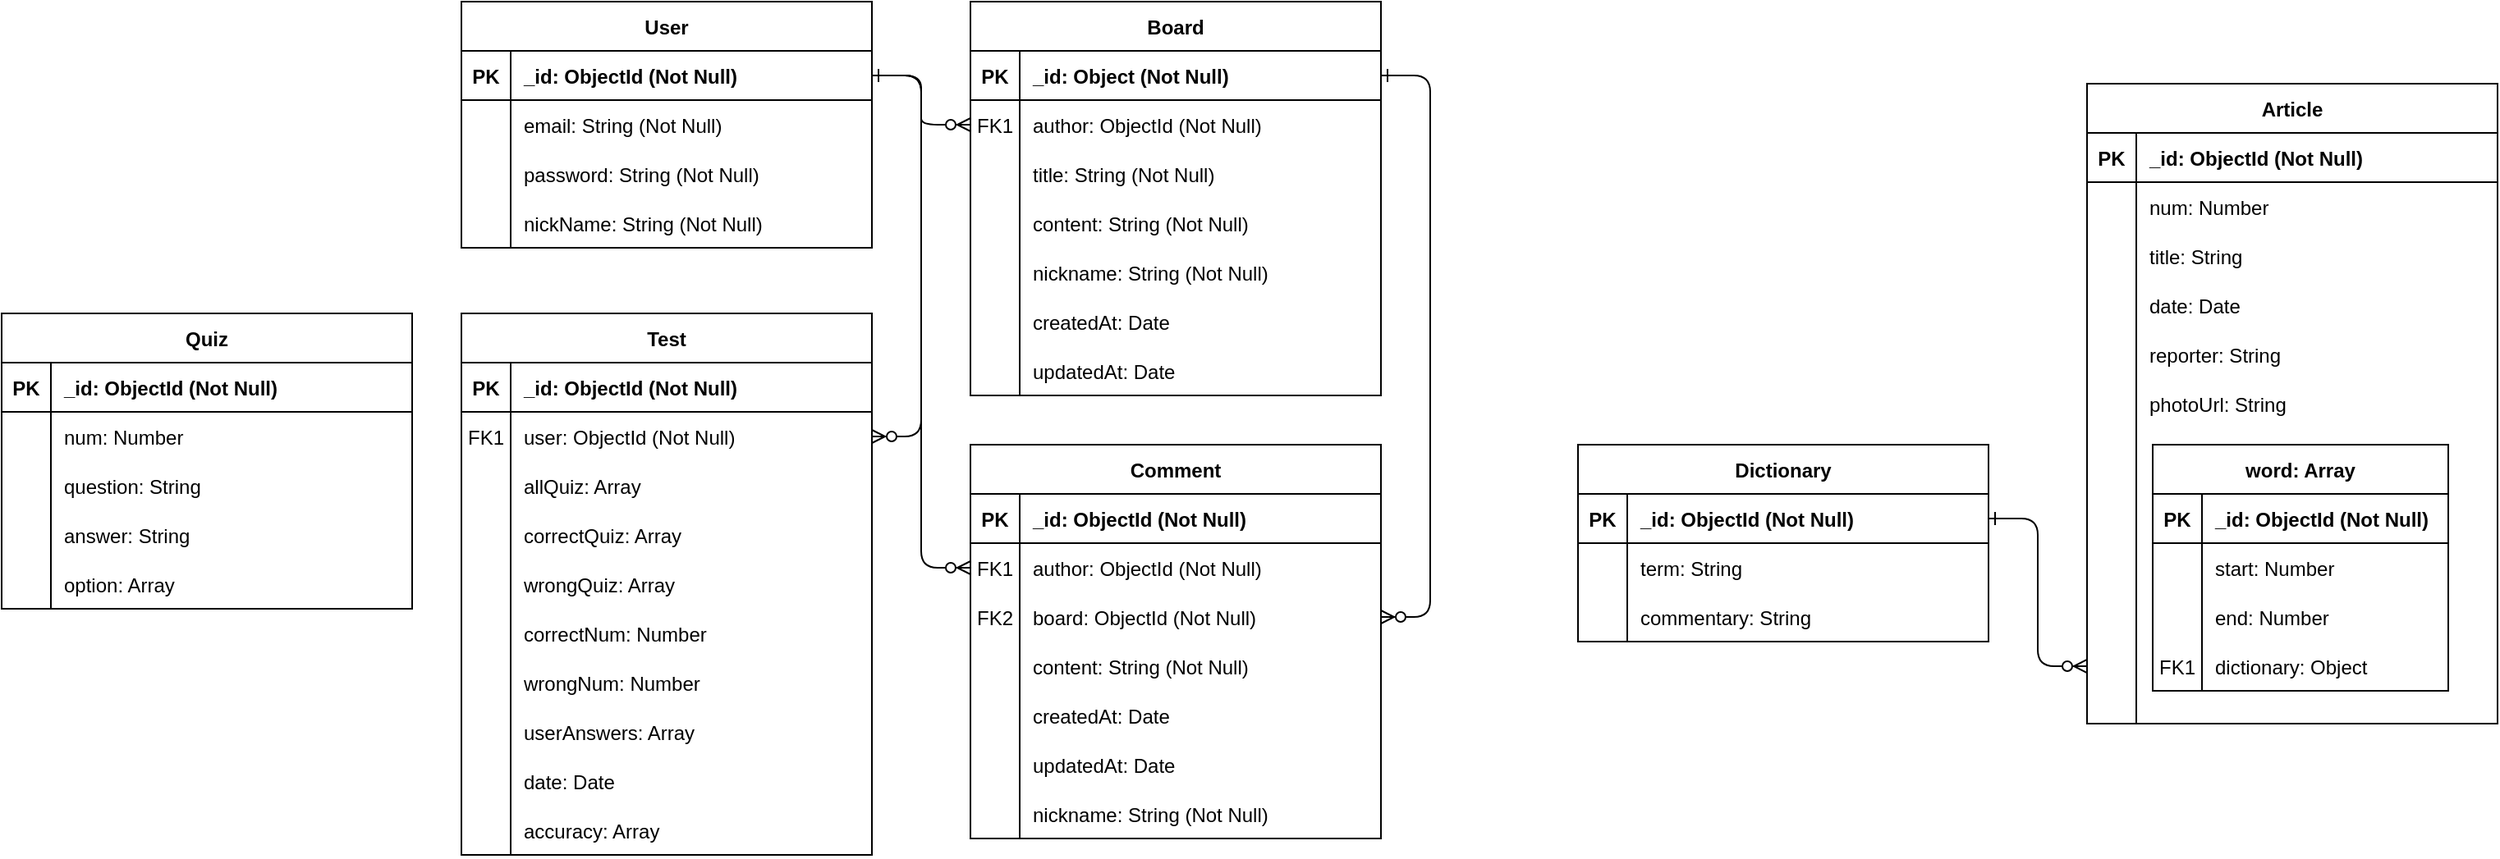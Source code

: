 <mxfile version="23.1.7" type="github">
  <diagram id="R2lEEEUBdFMjLlhIrx00" name="Page-1">
    <mxGraphModel dx="2792" dy="855" grid="1" gridSize="10" guides="1" tooltips="1" connect="1" arrows="1" fold="1" page="1" pageScale="1" pageWidth="850" pageHeight="1100" math="0" shadow="0" extFonts="Permanent Marker^https://fonts.googleapis.com/css?family=Permanent+Marker">
      <root>
        <mxCell id="0" />
        <mxCell id="1" parent="0" />
        <mxCell id="CbWc_qBx-3IMOm4y3C-h-99" value="" style="group" vertex="1" connectable="0" parent="1">
          <mxGeometry x="-470" y="370" width="250" height="150" as="geometry" />
        </mxCell>
        <mxCell id="CbWc_qBx-3IMOm4y3C-h-100" value="" style="shape=partialRectangle;collapsible=0;dropTarget=0;pointerEvents=0;fillColor=none;points=[[0,0.5],[1,0.5]];portConstraint=eastwest;top=0;left=0;right=0;bottom=0;" vertex="1" parent="CbWc_qBx-3IMOm4y3C-h-99">
          <mxGeometry y="90" width="250" height="30" as="geometry" />
        </mxCell>
        <mxCell id="CbWc_qBx-3IMOm4y3C-h-101" value="" style="shape=partialRectangle;overflow=hidden;connectable=0;fillColor=none;top=0;left=0;bottom=0;right=0;" vertex="1" parent="CbWc_qBx-3IMOm4y3C-h-100">
          <mxGeometry width="30" height="30" as="geometry">
            <mxRectangle width="30" height="30" as="alternateBounds" />
          </mxGeometry>
        </mxCell>
        <mxCell id="CbWc_qBx-3IMOm4y3C-h-102" value="password: String (Not Null)" style="shape=partialRectangle;overflow=hidden;connectable=0;fillColor=none;top=0;left=0;bottom=0;right=0;align=left;spacingLeft=6;verticalAlign=middle;" vertex="1" parent="CbWc_qBx-3IMOm4y3C-h-100">
          <mxGeometry x="30" width="220" height="30" as="geometry">
            <mxRectangle width="220" height="30" as="alternateBounds" />
          </mxGeometry>
        </mxCell>
        <mxCell id="CbWc_qBx-3IMOm4y3C-h-103" value="" style="group" vertex="1" connectable="0" parent="CbWc_qBx-3IMOm4y3C-h-99">
          <mxGeometry width="250" height="150" as="geometry" />
        </mxCell>
        <mxCell id="CbWc_qBx-3IMOm4y3C-h-104" value="User" style="shape=table;startSize=30;container=1;collapsible=1;childLayout=tableLayout;fixedRows=1;rowLines=0;fontStyle=1;align=center;resizeLast=1;" vertex="1" parent="CbWc_qBx-3IMOm4y3C-h-103">
          <mxGeometry width="250" height="150" as="geometry" />
        </mxCell>
        <mxCell id="CbWc_qBx-3IMOm4y3C-h-105" value="" style="shape=partialRectangle;collapsible=0;dropTarget=0;pointerEvents=0;fillColor=none;points=[[0,0.5],[1,0.5]];portConstraint=eastwest;top=0;left=0;right=0;bottom=1;" vertex="1" parent="CbWc_qBx-3IMOm4y3C-h-104">
          <mxGeometry y="30" width="250" height="30" as="geometry" />
        </mxCell>
        <mxCell id="CbWc_qBx-3IMOm4y3C-h-106" value="PK" style="shape=partialRectangle;overflow=hidden;connectable=0;fillColor=none;top=0;left=0;bottom=0;right=0;fontStyle=1;" vertex="1" parent="CbWc_qBx-3IMOm4y3C-h-105">
          <mxGeometry width="30" height="30" as="geometry">
            <mxRectangle width="30" height="30" as="alternateBounds" />
          </mxGeometry>
        </mxCell>
        <mxCell id="CbWc_qBx-3IMOm4y3C-h-107" value="_id: ObjectId (Not Null)" style="shape=partialRectangle;overflow=hidden;connectable=0;fillColor=none;top=0;left=0;bottom=0;right=0;align=left;spacingLeft=6;fontStyle=1;" vertex="1" parent="CbWc_qBx-3IMOm4y3C-h-105">
          <mxGeometry x="30" width="220" height="30" as="geometry">
            <mxRectangle width="220" height="30" as="alternateBounds" />
          </mxGeometry>
        </mxCell>
        <mxCell id="CbWc_qBx-3IMOm4y3C-h-108" value="" style="shape=partialRectangle;collapsible=0;dropTarget=0;pointerEvents=0;fillColor=none;points=[[0,0.5],[1,0.5]];portConstraint=eastwest;top=0;left=0;right=0;bottom=0;" vertex="1" parent="CbWc_qBx-3IMOm4y3C-h-104">
          <mxGeometry y="60" width="250" height="30" as="geometry" />
        </mxCell>
        <mxCell id="CbWc_qBx-3IMOm4y3C-h-109" value="" style="shape=partialRectangle;overflow=hidden;connectable=0;fillColor=none;top=0;left=0;bottom=0;right=0;" vertex="1" parent="CbWc_qBx-3IMOm4y3C-h-108">
          <mxGeometry width="30" height="30" as="geometry">
            <mxRectangle width="30" height="30" as="alternateBounds" />
          </mxGeometry>
        </mxCell>
        <mxCell id="CbWc_qBx-3IMOm4y3C-h-110" value="email: String (Not Null)" style="shape=partialRectangle;overflow=hidden;connectable=0;fillColor=none;top=0;left=0;bottom=0;right=0;align=left;spacingLeft=6;" vertex="1" parent="CbWc_qBx-3IMOm4y3C-h-108">
          <mxGeometry x="30" width="220" height="30" as="geometry">
            <mxRectangle width="220" height="30" as="alternateBounds" />
          </mxGeometry>
        </mxCell>
        <mxCell id="CbWc_qBx-3IMOm4y3C-h-111" value="" style="endArrow=none;html=1;rounded=0;" edge="1" parent="CbWc_qBx-3IMOm4y3C-h-103">
          <mxGeometry width="50" height="50" relative="1" as="geometry">
            <mxPoint x="30" y="150" as="sourcePoint" />
            <mxPoint x="30" y="37.5" as="targetPoint" />
          </mxGeometry>
        </mxCell>
        <mxCell id="CbWc_qBx-3IMOm4y3C-h-151" value="" style="shape=partialRectangle;collapsible=0;dropTarget=0;pointerEvents=0;fillColor=none;points=[[0,0.5],[1,0.5]];portConstraint=eastwest;top=0;left=0;right=0;bottom=0;" vertex="1" parent="CbWc_qBx-3IMOm4y3C-h-103">
          <mxGeometry y="120" width="250" height="30" as="geometry" />
        </mxCell>
        <mxCell id="CbWc_qBx-3IMOm4y3C-h-152" value="" style="shape=partialRectangle;overflow=hidden;connectable=0;fillColor=none;top=0;left=0;bottom=0;right=0;" vertex="1" parent="CbWc_qBx-3IMOm4y3C-h-151">
          <mxGeometry width="30" height="30" as="geometry">
            <mxRectangle width="30" height="30" as="alternateBounds" />
          </mxGeometry>
        </mxCell>
        <mxCell id="CbWc_qBx-3IMOm4y3C-h-153" value="nickName: String (Not Null)" style="shape=partialRectangle;overflow=hidden;connectable=0;fillColor=none;top=0;left=0;bottom=0;right=0;align=left;spacingLeft=6;verticalAlign=middle;" vertex="1" parent="CbWc_qBx-3IMOm4y3C-h-151">
          <mxGeometry x="30" width="220" height="30" as="geometry">
            <mxRectangle width="220" height="30" as="alternateBounds" />
          </mxGeometry>
        </mxCell>
        <mxCell id="CbWc_qBx-3IMOm4y3C-h-112" value="" style="group" vertex="1" connectable="0" parent="1">
          <mxGeometry x="-160" y="370" width="250" height="240" as="geometry" />
        </mxCell>
        <mxCell id="CbWc_qBx-3IMOm4y3C-h-116" value="" style="group" vertex="1" connectable="0" parent="CbWc_qBx-3IMOm4y3C-h-112">
          <mxGeometry width="250" height="240" as="geometry" />
        </mxCell>
        <mxCell id="CbWc_qBx-3IMOm4y3C-h-117" value="Board" style="shape=table;startSize=30;container=1;collapsible=1;childLayout=tableLayout;fixedRows=1;rowLines=0;fontStyle=1;align=center;resizeLast=1;" vertex="1" parent="CbWc_qBx-3IMOm4y3C-h-116">
          <mxGeometry width="250" height="240" as="geometry" />
        </mxCell>
        <mxCell id="CbWc_qBx-3IMOm4y3C-h-118" value="" style="shape=partialRectangle;collapsible=0;dropTarget=0;pointerEvents=0;fillColor=none;points=[[0,0.5],[1,0.5]];portConstraint=eastwest;top=0;left=0;right=0;bottom=1;" vertex="1" parent="CbWc_qBx-3IMOm4y3C-h-117">
          <mxGeometry y="30" width="250" height="30" as="geometry" />
        </mxCell>
        <mxCell id="CbWc_qBx-3IMOm4y3C-h-119" value="PK" style="shape=partialRectangle;overflow=hidden;connectable=0;fillColor=none;top=0;left=0;bottom=0;right=0;fontStyle=1;" vertex="1" parent="CbWc_qBx-3IMOm4y3C-h-118">
          <mxGeometry width="30" height="30" as="geometry">
            <mxRectangle width="30" height="30" as="alternateBounds" />
          </mxGeometry>
        </mxCell>
        <mxCell id="CbWc_qBx-3IMOm4y3C-h-120" value="_id: Object (Not Null)" style="shape=partialRectangle;overflow=hidden;connectable=0;fillColor=none;top=0;left=0;bottom=0;right=0;align=left;spacingLeft=6;fontStyle=1;" vertex="1" parent="CbWc_qBx-3IMOm4y3C-h-118">
          <mxGeometry x="30" width="220" height="30" as="geometry">
            <mxRectangle width="220" height="30" as="alternateBounds" />
          </mxGeometry>
        </mxCell>
        <mxCell id="CbWc_qBx-3IMOm4y3C-h-124" value="" style="endArrow=none;html=1;rounded=0;" edge="1" parent="CbWc_qBx-3IMOm4y3C-h-116">
          <mxGeometry width="50" height="50" relative="1" as="geometry">
            <mxPoint x="30" y="240" as="sourcePoint" />
            <mxPoint x="30" y="30" as="targetPoint" />
          </mxGeometry>
        </mxCell>
        <mxCell id="CbWc_qBx-3IMOm4y3C-h-113" value="" style="shape=partialRectangle;collapsible=0;dropTarget=0;pointerEvents=0;fillColor=none;points=[[0,0.5],[1,0.5]];portConstraint=eastwest;top=0;left=0;right=0;bottom=0;" vertex="1" parent="CbWc_qBx-3IMOm4y3C-h-116">
          <mxGeometry y="60" width="250" height="30" as="geometry" />
        </mxCell>
        <mxCell id="CbWc_qBx-3IMOm4y3C-h-114" value="FK1" style="shape=partialRectangle;overflow=hidden;connectable=0;fillColor=none;top=0;left=0;bottom=0;right=0;" vertex="1" parent="CbWc_qBx-3IMOm4y3C-h-113">
          <mxGeometry width="30" height="30" as="geometry">
            <mxRectangle width="30" height="30" as="alternateBounds" />
          </mxGeometry>
        </mxCell>
        <mxCell id="CbWc_qBx-3IMOm4y3C-h-115" value="author: ObjectId (Not Null)" style="shape=partialRectangle;overflow=hidden;connectable=0;fillColor=none;top=0;left=0;bottom=0;right=0;align=left;spacingLeft=6;verticalAlign=middle;" vertex="1" parent="CbWc_qBx-3IMOm4y3C-h-113">
          <mxGeometry x="30" width="220" height="30" as="geometry">
            <mxRectangle width="220" height="30" as="alternateBounds" />
          </mxGeometry>
        </mxCell>
        <mxCell id="CbWc_qBx-3IMOm4y3C-h-154" value="" style="shape=partialRectangle;collapsible=0;dropTarget=0;pointerEvents=0;fillColor=none;points=[[0,0.5],[1,0.5]];portConstraint=eastwest;top=0;left=0;right=0;bottom=0;" vertex="1" parent="CbWc_qBx-3IMOm4y3C-h-116">
          <mxGeometry y="120" width="250" height="30" as="geometry" />
        </mxCell>
        <mxCell id="CbWc_qBx-3IMOm4y3C-h-155" value="" style="shape=partialRectangle;overflow=hidden;connectable=0;fillColor=none;top=0;left=0;bottom=0;right=0;" vertex="1" parent="CbWc_qBx-3IMOm4y3C-h-154">
          <mxGeometry width="30" height="30" as="geometry">
            <mxRectangle width="30" height="30" as="alternateBounds" />
          </mxGeometry>
        </mxCell>
        <mxCell id="CbWc_qBx-3IMOm4y3C-h-156" value="content: String (Not Null)" style="shape=partialRectangle;overflow=hidden;connectable=0;fillColor=none;top=0;left=0;bottom=0;right=0;align=left;spacingLeft=6;" vertex="1" parent="CbWc_qBx-3IMOm4y3C-h-154">
          <mxGeometry x="30" width="220" height="30" as="geometry">
            <mxRectangle width="220" height="30" as="alternateBounds" />
          </mxGeometry>
        </mxCell>
        <mxCell id="CbWc_qBx-3IMOm4y3C-h-157" value="" style="shape=partialRectangle;collapsible=0;dropTarget=0;pointerEvents=0;fillColor=none;points=[[0,0.5],[1,0.5]];portConstraint=eastwest;top=0;left=0;right=0;bottom=0;" vertex="1" parent="CbWc_qBx-3IMOm4y3C-h-116">
          <mxGeometry y="180" width="250" height="30" as="geometry" />
        </mxCell>
        <mxCell id="CbWc_qBx-3IMOm4y3C-h-158" value="" style="shape=partialRectangle;overflow=hidden;connectable=0;fillColor=none;top=0;left=0;bottom=0;right=0;" vertex="1" parent="CbWc_qBx-3IMOm4y3C-h-157">
          <mxGeometry width="30" height="30" as="geometry">
            <mxRectangle width="30" height="30" as="alternateBounds" />
          </mxGeometry>
        </mxCell>
        <mxCell id="CbWc_qBx-3IMOm4y3C-h-159" value="createdAt: Date" style="shape=partialRectangle;overflow=hidden;connectable=0;fillColor=none;top=0;left=0;bottom=0;right=0;align=left;spacingLeft=6;" vertex="1" parent="CbWc_qBx-3IMOm4y3C-h-157">
          <mxGeometry x="30" width="220" height="30" as="geometry">
            <mxRectangle width="220" height="30" as="alternateBounds" />
          </mxGeometry>
        </mxCell>
        <mxCell id="CbWc_qBx-3IMOm4y3C-h-160" value="" style="shape=partialRectangle;collapsible=0;dropTarget=0;pointerEvents=0;fillColor=none;points=[[0,0.5],[1,0.5]];portConstraint=eastwest;top=0;left=0;right=0;bottom=0;" vertex="1" parent="CbWc_qBx-3IMOm4y3C-h-116">
          <mxGeometry y="210" width="250" height="30" as="geometry" />
        </mxCell>
        <mxCell id="CbWc_qBx-3IMOm4y3C-h-161" value="" style="shape=partialRectangle;overflow=hidden;connectable=0;fillColor=none;top=0;left=0;bottom=0;right=0;" vertex="1" parent="CbWc_qBx-3IMOm4y3C-h-160">
          <mxGeometry width="30" height="30" as="geometry">
            <mxRectangle width="30" height="30" as="alternateBounds" />
          </mxGeometry>
        </mxCell>
        <mxCell id="CbWc_qBx-3IMOm4y3C-h-162" value="updatedAt: Date" style="shape=partialRectangle;overflow=hidden;connectable=0;fillColor=none;top=0;left=0;bottom=0;right=0;align=left;spacingLeft=6;" vertex="1" parent="CbWc_qBx-3IMOm4y3C-h-160">
          <mxGeometry x="30" width="220" height="30" as="geometry">
            <mxRectangle width="220" height="30" as="alternateBounds" />
          </mxGeometry>
        </mxCell>
        <mxCell id="CbWc_qBx-3IMOm4y3C-h-163" value="" style="shape=partialRectangle;collapsible=0;dropTarget=0;pointerEvents=0;fillColor=none;points=[[0,0.5],[1,0.5]];portConstraint=eastwest;top=0;left=0;right=0;bottom=0;" vertex="1" parent="CbWc_qBx-3IMOm4y3C-h-116">
          <mxGeometry y="150" width="250" height="30" as="geometry" />
        </mxCell>
        <mxCell id="CbWc_qBx-3IMOm4y3C-h-164" value="" style="shape=partialRectangle;overflow=hidden;connectable=0;fillColor=none;top=0;left=0;bottom=0;right=0;" vertex="1" parent="CbWc_qBx-3IMOm4y3C-h-163">
          <mxGeometry width="30" height="30" as="geometry">
            <mxRectangle width="30" height="30" as="alternateBounds" />
          </mxGeometry>
        </mxCell>
        <mxCell id="CbWc_qBx-3IMOm4y3C-h-165" value="nickname: String (Not Null)" style="shape=partialRectangle;overflow=hidden;connectable=0;fillColor=none;top=0;left=0;bottom=0;right=0;align=left;spacingLeft=6;" vertex="1" parent="CbWc_qBx-3IMOm4y3C-h-163">
          <mxGeometry x="30" width="220" height="30" as="geometry">
            <mxRectangle width="220" height="30" as="alternateBounds" />
          </mxGeometry>
        </mxCell>
        <mxCell id="CbWc_qBx-3IMOm4y3C-h-193" value="" style="shape=partialRectangle;collapsible=0;dropTarget=0;pointerEvents=0;fillColor=none;points=[[0,0.5],[1,0.5]];portConstraint=eastwest;top=0;left=0;right=0;bottom=0;" vertex="1" parent="CbWc_qBx-3IMOm4y3C-h-116">
          <mxGeometry y="90" width="250" height="30" as="geometry" />
        </mxCell>
        <mxCell id="CbWc_qBx-3IMOm4y3C-h-194" value="" style="shape=partialRectangle;overflow=hidden;connectable=0;fillColor=none;top=0;left=0;bottom=0;right=0;" vertex="1" parent="CbWc_qBx-3IMOm4y3C-h-193">
          <mxGeometry width="30" height="30" as="geometry">
            <mxRectangle width="30" height="30" as="alternateBounds" />
          </mxGeometry>
        </mxCell>
        <mxCell id="CbWc_qBx-3IMOm4y3C-h-195" value="title: String (Not Null)" style="shape=partialRectangle;overflow=hidden;connectable=0;fillColor=none;top=0;left=0;bottom=0;right=0;align=left;spacingLeft=6;" vertex="1" parent="CbWc_qBx-3IMOm4y3C-h-193">
          <mxGeometry x="30" width="220" height="30" as="geometry">
            <mxRectangle width="220" height="30" as="alternateBounds" />
          </mxGeometry>
        </mxCell>
        <mxCell id="CbWc_qBx-3IMOm4y3C-h-166" value="" style="edgeStyle=entityRelationEdgeStyle;endArrow=ERzeroToMany;startArrow=ERone;endFill=1;startFill=0;exitX=1;exitY=0.5;exitDx=0;exitDy=0;" edge="1" parent="1" source="CbWc_qBx-3IMOm4y3C-h-105" target="CbWc_qBx-3IMOm4y3C-h-113">
          <mxGeometry width="100" height="100" relative="1" as="geometry">
            <mxPoint x="-210" y="195" as="sourcePoint" />
            <mxPoint x="-150" y="285" as="targetPoint" />
          </mxGeometry>
        </mxCell>
        <mxCell id="CbWc_qBx-3IMOm4y3C-h-212" value="" style="group" vertex="1" connectable="0" parent="1">
          <mxGeometry x="-160" y="640" width="250" height="240" as="geometry" />
        </mxCell>
        <mxCell id="CbWc_qBx-3IMOm4y3C-h-172" value="Comment" style="shape=table;startSize=30;container=1;collapsible=1;childLayout=tableLayout;fixedRows=1;rowLines=0;fontStyle=1;align=center;resizeLast=1;" vertex="1" parent="CbWc_qBx-3IMOm4y3C-h-212">
          <mxGeometry width="250" height="240" as="geometry" />
        </mxCell>
        <mxCell id="CbWc_qBx-3IMOm4y3C-h-173" value="" style="shape=partialRectangle;collapsible=0;dropTarget=0;pointerEvents=0;fillColor=none;points=[[0,0.5],[1,0.5]];portConstraint=eastwest;top=0;left=0;right=0;bottom=1;" vertex="1" parent="CbWc_qBx-3IMOm4y3C-h-172">
          <mxGeometry y="30" width="250" height="30" as="geometry" />
        </mxCell>
        <mxCell id="CbWc_qBx-3IMOm4y3C-h-174" value="PK" style="shape=partialRectangle;overflow=hidden;connectable=0;fillColor=none;top=0;left=0;bottom=0;right=0;fontStyle=1;" vertex="1" parent="CbWc_qBx-3IMOm4y3C-h-173">
          <mxGeometry width="30" height="30" as="geometry">
            <mxRectangle width="30" height="30" as="alternateBounds" />
          </mxGeometry>
        </mxCell>
        <mxCell id="CbWc_qBx-3IMOm4y3C-h-175" value="_id: ObjectId (Not Null)" style="shape=partialRectangle;overflow=hidden;connectable=0;fillColor=none;top=0;left=0;bottom=0;right=0;align=left;spacingLeft=6;fontStyle=1;" vertex="1" parent="CbWc_qBx-3IMOm4y3C-h-173">
          <mxGeometry x="30" width="220" height="30" as="geometry">
            <mxRectangle width="220" height="30" as="alternateBounds" />
          </mxGeometry>
        </mxCell>
        <mxCell id="CbWc_qBx-3IMOm4y3C-h-179" value="" style="endArrow=none;html=1;rounded=0;" edge="1" parent="CbWc_qBx-3IMOm4y3C-h-212">
          <mxGeometry width="50" height="50" relative="1" as="geometry">
            <mxPoint x="30" y="240" as="sourcePoint" />
            <mxPoint x="30" y="30" as="targetPoint" />
          </mxGeometry>
        </mxCell>
        <mxCell id="CbWc_qBx-3IMOm4y3C-h-168" value="" style="shape=partialRectangle;collapsible=0;dropTarget=0;pointerEvents=0;fillColor=none;points=[[0,0.5],[1,0.5]];portConstraint=eastwest;top=0;left=0;right=0;bottom=0;" vertex="1" parent="CbWc_qBx-3IMOm4y3C-h-212">
          <mxGeometry y="60" width="250" height="30" as="geometry" />
        </mxCell>
        <mxCell id="CbWc_qBx-3IMOm4y3C-h-169" value="FK1" style="shape=partialRectangle;overflow=hidden;connectable=0;fillColor=none;top=0;left=0;bottom=0;right=0;" vertex="1" parent="CbWc_qBx-3IMOm4y3C-h-168">
          <mxGeometry width="30" height="30" as="geometry">
            <mxRectangle width="30" height="30" as="alternateBounds" />
          </mxGeometry>
        </mxCell>
        <mxCell id="CbWc_qBx-3IMOm4y3C-h-170" value="author: ObjectId (Not Null)" style="shape=partialRectangle;overflow=hidden;connectable=0;fillColor=none;top=0;left=0;bottom=0;right=0;align=left;spacingLeft=6;verticalAlign=middle;" vertex="1" parent="CbWc_qBx-3IMOm4y3C-h-168">
          <mxGeometry x="30" width="220" height="30" as="geometry">
            <mxRectangle width="220" height="30" as="alternateBounds" />
          </mxGeometry>
        </mxCell>
        <mxCell id="CbWc_qBx-3IMOm4y3C-h-180" value="" style="shape=partialRectangle;collapsible=0;dropTarget=0;pointerEvents=0;fillColor=none;points=[[0,0.5],[1,0.5]];portConstraint=eastwest;top=0;left=0;right=0;bottom=0;" vertex="1" parent="CbWc_qBx-3IMOm4y3C-h-212">
          <mxGeometry y="120" width="250" height="30" as="geometry" />
        </mxCell>
        <mxCell id="CbWc_qBx-3IMOm4y3C-h-181" value="" style="shape=partialRectangle;overflow=hidden;connectable=0;fillColor=none;top=0;left=0;bottom=0;right=0;" vertex="1" parent="CbWc_qBx-3IMOm4y3C-h-180">
          <mxGeometry width="30" height="30" as="geometry">
            <mxRectangle width="30" height="30" as="alternateBounds" />
          </mxGeometry>
        </mxCell>
        <mxCell id="CbWc_qBx-3IMOm4y3C-h-182" value="content: String (Not Null)" style="shape=partialRectangle;overflow=hidden;connectable=0;fillColor=none;top=0;left=0;bottom=0;right=0;align=left;spacingLeft=6;" vertex="1" parent="CbWc_qBx-3IMOm4y3C-h-180">
          <mxGeometry x="30" width="220" height="30" as="geometry">
            <mxRectangle width="220" height="30" as="alternateBounds" />
          </mxGeometry>
        </mxCell>
        <mxCell id="CbWc_qBx-3IMOm4y3C-h-183" value="" style="shape=partialRectangle;collapsible=0;dropTarget=0;pointerEvents=0;fillColor=none;points=[[0,0.5],[1,0.5]];portConstraint=eastwest;top=0;left=0;right=0;bottom=0;" vertex="1" parent="CbWc_qBx-3IMOm4y3C-h-212">
          <mxGeometry y="150" width="250" height="30" as="geometry" />
        </mxCell>
        <mxCell id="CbWc_qBx-3IMOm4y3C-h-184" value="" style="shape=partialRectangle;overflow=hidden;connectable=0;fillColor=none;top=0;left=0;bottom=0;right=0;" vertex="1" parent="CbWc_qBx-3IMOm4y3C-h-183">
          <mxGeometry width="30" height="30" as="geometry">
            <mxRectangle width="30" height="30" as="alternateBounds" />
          </mxGeometry>
        </mxCell>
        <mxCell id="CbWc_qBx-3IMOm4y3C-h-185" value="createdAt: Date" style="shape=partialRectangle;overflow=hidden;connectable=0;fillColor=none;top=0;left=0;bottom=0;right=0;align=left;spacingLeft=6;" vertex="1" parent="CbWc_qBx-3IMOm4y3C-h-183">
          <mxGeometry x="30" width="220" height="30" as="geometry">
            <mxRectangle width="220" height="30" as="alternateBounds" />
          </mxGeometry>
        </mxCell>
        <mxCell id="CbWc_qBx-3IMOm4y3C-h-186" value="" style="shape=partialRectangle;collapsible=0;dropTarget=0;pointerEvents=0;fillColor=none;points=[[0,0.5],[1,0.5]];portConstraint=eastwest;top=0;left=0;right=0;bottom=0;" vertex="1" parent="CbWc_qBx-3IMOm4y3C-h-212">
          <mxGeometry y="180" width="250" height="30" as="geometry" />
        </mxCell>
        <mxCell id="CbWc_qBx-3IMOm4y3C-h-187" value="" style="shape=partialRectangle;overflow=hidden;connectable=0;fillColor=none;top=0;left=0;bottom=0;right=0;" vertex="1" parent="CbWc_qBx-3IMOm4y3C-h-186">
          <mxGeometry width="30" height="30" as="geometry">
            <mxRectangle width="30" height="30" as="alternateBounds" />
          </mxGeometry>
        </mxCell>
        <mxCell id="CbWc_qBx-3IMOm4y3C-h-188" value="updatedAt: Date" style="shape=partialRectangle;overflow=hidden;connectable=0;fillColor=none;top=0;left=0;bottom=0;right=0;align=left;spacingLeft=6;" vertex="1" parent="CbWc_qBx-3IMOm4y3C-h-186">
          <mxGeometry x="30" width="220" height="30" as="geometry">
            <mxRectangle width="220" height="30" as="alternateBounds" />
          </mxGeometry>
        </mxCell>
        <mxCell id="CbWc_qBx-3IMOm4y3C-h-189" value="" style="shape=partialRectangle;collapsible=0;dropTarget=0;pointerEvents=0;fillColor=none;points=[[0,0.5],[1,0.5]];portConstraint=eastwest;top=0;left=0;right=0;bottom=0;" vertex="1" parent="CbWc_qBx-3IMOm4y3C-h-212">
          <mxGeometry y="210" width="250" height="30" as="geometry" />
        </mxCell>
        <mxCell id="CbWc_qBx-3IMOm4y3C-h-190" value="" style="shape=partialRectangle;overflow=hidden;connectable=0;fillColor=none;top=0;left=0;bottom=0;right=0;" vertex="1" parent="CbWc_qBx-3IMOm4y3C-h-189">
          <mxGeometry width="30" height="30" as="geometry">
            <mxRectangle width="30" height="30" as="alternateBounds" />
          </mxGeometry>
        </mxCell>
        <mxCell id="CbWc_qBx-3IMOm4y3C-h-191" value="nickname: String (Not Null)" style="shape=partialRectangle;overflow=hidden;connectable=0;fillColor=none;top=0;left=0;bottom=0;right=0;align=left;spacingLeft=6;" vertex="1" parent="CbWc_qBx-3IMOm4y3C-h-189">
          <mxGeometry x="30" width="220" height="30" as="geometry">
            <mxRectangle width="220" height="30" as="alternateBounds" />
          </mxGeometry>
        </mxCell>
        <mxCell id="CbWc_qBx-3IMOm4y3C-h-209" value="" style="shape=partialRectangle;collapsible=0;dropTarget=0;pointerEvents=0;fillColor=none;points=[[0,0.5],[1,0.5]];portConstraint=eastwest;top=0;left=0;right=0;bottom=0;" vertex="1" parent="CbWc_qBx-3IMOm4y3C-h-212">
          <mxGeometry y="90" width="250" height="30" as="geometry" />
        </mxCell>
        <mxCell id="CbWc_qBx-3IMOm4y3C-h-210" value="FK2" style="shape=partialRectangle;overflow=hidden;connectable=0;fillColor=none;top=0;left=0;bottom=0;right=0;" vertex="1" parent="CbWc_qBx-3IMOm4y3C-h-209">
          <mxGeometry width="30" height="30" as="geometry">
            <mxRectangle width="30" height="30" as="alternateBounds" />
          </mxGeometry>
        </mxCell>
        <mxCell id="CbWc_qBx-3IMOm4y3C-h-211" value="board: ObjectId (Not Null)" style="shape=partialRectangle;overflow=hidden;connectable=0;fillColor=none;top=0;left=0;bottom=0;right=0;align=left;spacingLeft=6;verticalAlign=middle;" vertex="1" parent="CbWc_qBx-3IMOm4y3C-h-209">
          <mxGeometry x="30" width="220" height="30" as="geometry">
            <mxRectangle width="220" height="30" as="alternateBounds" />
          </mxGeometry>
        </mxCell>
        <mxCell id="CbWc_qBx-3IMOm4y3C-h-230" value="" style="group" vertex="1" connectable="0" parent="1">
          <mxGeometry x="-750" y="560" width="250" height="180" as="geometry" />
        </mxCell>
        <mxCell id="CbWc_qBx-3IMOm4y3C-h-130" value="Quiz" style="shape=table;startSize=30;container=1;collapsible=1;childLayout=tableLayout;fixedRows=1;rowLines=0;fontStyle=1;align=center;resizeLast=1;" vertex="1" parent="CbWc_qBx-3IMOm4y3C-h-230">
          <mxGeometry width="250" height="180" as="geometry" />
        </mxCell>
        <mxCell id="CbWc_qBx-3IMOm4y3C-h-131" value="" style="shape=partialRectangle;collapsible=0;dropTarget=0;pointerEvents=0;fillColor=none;points=[[0,0.5],[1,0.5]];portConstraint=eastwest;top=0;left=0;right=0;bottom=1;" vertex="1" parent="CbWc_qBx-3IMOm4y3C-h-130">
          <mxGeometry y="30" width="250" height="30" as="geometry" />
        </mxCell>
        <mxCell id="CbWc_qBx-3IMOm4y3C-h-132" value="PK" style="shape=partialRectangle;overflow=hidden;connectable=0;fillColor=none;top=0;left=0;bottom=0;right=0;fontStyle=1;" vertex="1" parent="CbWc_qBx-3IMOm4y3C-h-131">
          <mxGeometry width="30" height="30" as="geometry">
            <mxRectangle width="30" height="30" as="alternateBounds" />
          </mxGeometry>
        </mxCell>
        <mxCell id="CbWc_qBx-3IMOm4y3C-h-133" value="_id: ObjectId (Not Null)" style="shape=partialRectangle;overflow=hidden;connectable=0;fillColor=none;top=0;left=0;bottom=0;right=0;align=left;spacingLeft=6;fontStyle=1;" vertex="1" parent="CbWc_qBx-3IMOm4y3C-h-131">
          <mxGeometry x="30" width="220" height="30" as="geometry">
            <mxRectangle width="220" height="30" as="alternateBounds" />
          </mxGeometry>
        </mxCell>
        <mxCell id="CbWc_qBx-3IMOm4y3C-h-137" value="" style="endArrow=none;html=1;rounded=0;" edge="1" parent="CbWc_qBx-3IMOm4y3C-h-230">
          <mxGeometry width="50" height="50" relative="1" as="geometry">
            <mxPoint x="30" y="180" as="sourcePoint" />
            <mxPoint x="30" y="30" as="targetPoint" />
          </mxGeometry>
        </mxCell>
        <mxCell id="CbWc_qBx-3IMOm4y3C-h-213" value="" style="shape=partialRectangle;collapsible=0;dropTarget=0;pointerEvents=0;fillColor=none;points=[[0,0.5],[1,0.5]];portConstraint=eastwest;top=0;left=0;right=0;bottom=0;container=0;" vertex="1" parent="CbWc_qBx-3IMOm4y3C-h-230">
          <mxGeometry y="60" width="250" height="60" as="geometry" />
        </mxCell>
        <mxCell id="CbWc_qBx-3IMOm4y3C-h-216" value="" style="shape=partialRectangle;collapsible=0;dropTarget=0;pointerEvents=0;fillColor=none;points=[[0,0.5],[1,0.5]];portConstraint=eastwest;top=0;left=0;right=0;bottom=0;" vertex="1" parent="CbWc_qBx-3IMOm4y3C-h-230">
          <mxGeometry y="60" width="250" height="30" as="geometry" />
        </mxCell>
        <mxCell id="CbWc_qBx-3IMOm4y3C-h-217" value="" style="shape=partialRectangle;overflow=hidden;connectable=0;fillColor=none;top=0;left=0;bottom=0;right=0;" vertex="1" parent="CbWc_qBx-3IMOm4y3C-h-216">
          <mxGeometry width="30" height="30" as="geometry">
            <mxRectangle width="30" height="30" as="alternateBounds" />
          </mxGeometry>
        </mxCell>
        <mxCell id="CbWc_qBx-3IMOm4y3C-h-218" value="num: Number" style="shape=partialRectangle;overflow=hidden;connectable=0;fillColor=none;top=0;left=0;bottom=0;right=0;align=left;spacingLeft=6;verticalAlign=middle;" vertex="1" parent="CbWc_qBx-3IMOm4y3C-h-216">
          <mxGeometry x="30" width="220" height="30" as="geometry">
            <mxRectangle width="220" height="30" as="alternateBounds" />
          </mxGeometry>
        </mxCell>
        <mxCell id="CbWc_qBx-3IMOm4y3C-h-219" value="" style="shape=partialRectangle;collapsible=0;dropTarget=0;pointerEvents=0;fillColor=none;points=[[0,0.5],[1,0.5]];portConstraint=eastwest;top=0;left=0;right=0;bottom=0;" vertex="1" parent="CbWc_qBx-3IMOm4y3C-h-230">
          <mxGeometry y="90" width="250" height="30" as="geometry" />
        </mxCell>
        <mxCell id="CbWc_qBx-3IMOm4y3C-h-220" value="" style="shape=partialRectangle;overflow=hidden;connectable=0;fillColor=none;top=0;left=0;bottom=0;right=0;" vertex="1" parent="CbWc_qBx-3IMOm4y3C-h-219">
          <mxGeometry width="30" height="30" as="geometry">
            <mxRectangle width="30" height="30" as="alternateBounds" />
          </mxGeometry>
        </mxCell>
        <mxCell id="CbWc_qBx-3IMOm4y3C-h-221" value="question: String" style="shape=partialRectangle;overflow=hidden;connectable=0;fillColor=none;top=0;left=0;bottom=0;right=0;align=left;spacingLeft=6;verticalAlign=middle;" vertex="1" parent="CbWc_qBx-3IMOm4y3C-h-219">
          <mxGeometry x="30" width="220" height="30" as="geometry">
            <mxRectangle width="220" height="30" as="alternateBounds" />
          </mxGeometry>
        </mxCell>
        <mxCell id="CbWc_qBx-3IMOm4y3C-h-222" value="" style="shape=partialRectangle;collapsible=0;dropTarget=0;pointerEvents=0;fillColor=none;points=[[0,0.5],[1,0.5]];portConstraint=eastwest;top=0;left=0;right=0;bottom=0;container=0;" vertex="1" parent="CbWc_qBx-3IMOm4y3C-h-230">
          <mxGeometry y="120" width="250" height="60" as="geometry" />
        </mxCell>
        <mxCell id="CbWc_qBx-3IMOm4y3C-h-223" value="" style="shape=partialRectangle;collapsible=0;dropTarget=0;pointerEvents=0;fillColor=none;points=[[0,0.5],[1,0.5]];portConstraint=eastwest;top=0;left=0;right=0;bottom=0;" vertex="1" parent="CbWc_qBx-3IMOm4y3C-h-230">
          <mxGeometry y="120" width="250" height="30" as="geometry" />
        </mxCell>
        <mxCell id="CbWc_qBx-3IMOm4y3C-h-224" value="" style="shape=partialRectangle;overflow=hidden;connectable=0;fillColor=none;top=0;left=0;bottom=0;right=0;" vertex="1" parent="CbWc_qBx-3IMOm4y3C-h-223">
          <mxGeometry width="30" height="30" as="geometry">
            <mxRectangle width="30" height="30" as="alternateBounds" />
          </mxGeometry>
        </mxCell>
        <mxCell id="CbWc_qBx-3IMOm4y3C-h-225" value="answer: String" style="shape=partialRectangle;overflow=hidden;connectable=0;fillColor=none;top=0;left=0;bottom=0;right=0;align=left;spacingLeft=6;verticalAlign=middle;" vertex="1" parent="CbWc_qBx-3IMOm4y3C-h-223">
          <mxGeometry x="30" width="220" height="30" as="geometry">
            <mxRectangle width="220" height="30" as="alternateBounds" />
          </mxGeometry>
        </mxCell>
        <mxCell id="CbWc_qBx-3IMOm4y3C-h-226" value="" style="shape=partialRectangle;collapsible=0;dropTarget=0;pointerEvents=0;fillColor=none;points=[[0,0.5],[1,0.5]];portConstraint=eastwest;top=0;left=0;right=0;bottom=0;" vertex="1" parent="CbWc_qBx-3IMOm4y3C-h-230">
          <mxGeometry y="150" width="250" height="30" as="geometry" />
        </mxCell>
        <mxCell id="CbWc_qBx-3IMOm4y3C-h-227" value="" style="shape=partialRectangle;overflow=hidden;connectable=0;fillColor=none;top=0;left=0;bottom=0;right=0;" vertex="1" parent="CbWc_qBx-3IMOm4y3C-h-226">
          <mxGeometry width="30" height="30" as="geometry">
            <mxRectangle width="30" height="30" as="alternateBounds" />
          </mxGeometry>
        </mxCell>
        <mxCell id="CbWc_qBx-3IMOm4y3C-h-228" value="option: Array" style="shape=partialRectangle;overflow=hidden;connectable=0;fillColor=none;top=0;left=0;bottom=0;right=0;align=left;spacingLeft=6;verticalAlign=middle;" vertex="1" parent="CbWc_qBx-3IMOm4y3C-h-226">
          <mxGeometry x="30" width="220" height="30" as="geometry">
            <mxRectangle width="220" height="30" as="alternateBounds" />
          </mxGeometry>
        </mxCell>
        <mxCell id="CbWc_qBx-3IMOm4y3C-h-231" value="" style="edgeStyle=entityRelationEdgeStyle;endArrow=ERzeroToMany;startArrow=ERone;endFill=1;startFill=0;exitX=1;exitY=0.5;exitDx=0;exitDy=0;entryX=0;entryY=0.5;entryDx=0;entryDy=0;" edge="1" parent="1" source="CbWc_qBx-3IMOm4y3C-h-105" target="CbWc_qBx-3IMOm4y3C-h-168">
          <mxGeometry width="100" height="100" relative="1" as="geometry">
            <mxPoint x="-210" y="425" as="sourcePoint" />
            <mxPoint x="-150" y="455" as="targetPoint" />
          </mxGeometry>
        </mxCell>
        <mxCell id="CbWc_qBx-3IMOm4y3C-h-233" value="" style="edgeStyle=entityRelationEdgeStyle;endArrow=ERzeroToMany;startArrow=ERone;endFill=1;startFill=0;exitX=1;exitY=0.5;exitDx=0;exitDy=0;entryX=1;entryY=0.5;entryDx=0;entryDy=0;" edge="1" parent="1" source="CbWc_qBx-3IMOm4y3C-h-118" target="CbWc_qBx-3IMOm4y3C-h-209">
          <mxGeometry width="100" height="100" relative="1" as="geometry">
            <mxPoint x="110" y="420" as="sourcePoint" />
            <mxPoint x="170" y="720" as="targetPoint" />
          </mxGeometry>
        </mxCell>
        <mxCell id="CbWc_qBx-3IMOm4y3C-h-274" value="" style="group" vertex="1" connectable="0" parent="1">
          <mxGeometry x="-470" y="560" width="250" height="330" as="geometry" />
        </mxCell>
        <mxCell id="CbWc_qBx-3IMOm4y3C-h-236" value="Test" style="shape=table;startSize=30;container=1;collapsible=1;childLayout=tableLayout;fixedRows=1;rowLines=0;fontStyle=1;align=center;resizeLast=1;" vertex="1" parent="CbWc_qBx-3IMOm4y3C-h-274">
          <mxGeometry width="250" height="330" as="geometry" />
        </mxCell>
        <mxCell id="CbWc_qBx-3IMOm4y3C-h-237" value="" style="shape=partialRectangle;collapsible=0;dropTarget=0;pointerEvents=0;fillColor=none;points=[[0,0.5],[1,0.5]];portConstraint=eastwest;top=0;left=0;right=0;bottom=1;" vertex="1" parent="CbWc_qBx-3IMOm4y3C-h-236">
          <mxGeometry y="30" width="250" height="30" as="geometry" />
        </mxCell>
        <mxCell id="CbWc_qBx-3IMOm4y3C-h-238" value="PK" style="shape=partialRectangle;overflow=hidden;connectable=0;fillColor=none;top=0;left=0;bottom=0;right=0;fontStyle=1;" vertex="1" parent="CbWc_qBx-3IMOm4y3C-h-237">
          <mxGeometry width="30" height="30" as="geometry">
            <mxRectangle width="30" height="30" as="alternateBounds" />
          </mxGeometry>
        </mxCell>
        <mxCell id="CbWc_qBx-3IMOm4y3C-h-239" value="_id: ObjectId (Not Null)" style="shape=partialRectangle;overflow=hidden;connectable=0;fillColor=none;top=0;left=0;bottom=0;right=0;align=left;spacingLeft=6;fontStyle=1;" vertex="1" parent="CbWc_qBx-3IMOm4y3C-h-237">
          <mxGeometry x="30" width="220" height="30" as="geometry">
            <mxRectangle width="220" height="30" as="alternateBounds" />
          </mxGeometry>
        </mxCell>
        <mxCell id="CbWc_qBx-3IMOm4y3C-h-240" value="" style="endArrow=none;html=1;rounded=0;" edge="1" parent="CbWc_qBx-3IMOm4y3C-h-274">
          <mxGeometry width="50" height="50" relative="1" as="geometry">
            <mxPoint x="30" y="330" as="sourcePoint" />
            <mxPoint x="30" y="30" as="targetPoint" />
          </mxGeometry>
        </mxCell>
        <mxCell id="CbWc_qBx-3IMOm4y3C-h-241" value="" style="shape=partialRectangle;collapsible=0;dropTarget=0;pointerEvents=0;fillColor=none;points=[[0,0.5],[1,0.5]];portConstraint=eastwest;top=0;left=0;right=0;bottom=0;container=0;" vertex="1" parent="CbWc_qBx-3IMOm4y3C-h-274">
          <mxGeometry y="60" width="250" height="60" as="geometry" />
        </mxCell>
        <mxCell id="CbWc_qBx-3IMOm4y3C-h-245" value="" style="shape=partialRectangle;collapsible=0;dropTarget=0;pointerEvents=0;fillColor=none;points=[[0,0.5],[1,0.5]];portConstraint=eastwest;top=0;left=0;right=0;bottom=0;" vertex="1" parent="CbWc_qBx-3IMOm4y3C-h-274">
          <mxGeometry y="90" width="250" height="30" as="geometry" />
        </mxCell>
        <mxCell id="CbWc_qBx-3IMOm4y3C-h-246" value="" style="shape=partialRectangle;overflow=hidden;connectable=0;fillColor=none;top=0;left=0;bottom=0;right=0;" vertex="1" parent="CbWc_qBx-3IMOm4y3C-h-245">
          <mxGeometry width="30" height="30" as="geometry">
            <mxRectangle width="30" height="30" as="alternateBounds" />
          </mxGeometry>
        </mxCell>
        <mxCell id="CbWc_qBx-3IMOm4y3C-h-247" value="allQuiz: Array" style="shape=partialRectangle;overflow=hidden;connectable=0;fillColor=none;top=0;left=0;bottom=0;right=0;align=left;spacingLeft=6;verticalAlign=middle;" vertex="1" parent="CbWc_qBx-3IMOm4y3C-h-245">
          <mxGeometry x="30" width="220" height="30" as="geometry">
            <mxRectangle width="220" height="30" as="alternateBounds" />
          </mxGeometry>
        </mxCell>
        <mxCell id="CbWc_qBx-3IMOm4y3C-h-248" value="" style="shape=partialRectangle;collapsible=0;dropTarget=0;pointerEvents=0;fillColor=none;points=[[0,0.5],[1,0.5]];portConstraint=eastwest;top=0;left=0;right=0;bottom=0;container=0;" vertex="1" parent="CbWc_qBx-3IMOm4y3C-h-274">
          <mxGeometry y="120" width="250" height="60" as="geometry" />
        </mxCell>
        <mxCell id="CbWc_qBx-3IMOm4y3C-h-249" value="" style="shape=partialRectangle;collapsible=0;dropTarget=0;pointerEvents=0;fillColor=none;points=[[0,0.5],[1,0.5]];portConstraint=eastwest;top=0;left=0;right=0;bottom=0;" vertex="1" parent="CbWc_qBx-3IMOm4y3C-h-274">
          <mxGeometry y="120" width="250" height="30" as="geometry" />
        </mxCell>
        <mxCell id="CbWc_qBx-3IMOm4y3C-h-250" value="" style="shape=partialRectangle;overflow=hidden;connectable=0;fillColor=none;top=0;left=0;bottom=0;right=0;" vertex="1" parent="CbWc_qBx-3IMOm4y3C-h-249">
          <mxGeometry width="30" height="30" as="geometry">
            <mxRectangle width="30" height="30" as="alternateBounds" />
          </mxGeometry>
        </mxCell>
        <mxCell id="CbWc_qBx-3IMOm4y3C-h-251" value="correctQuiz: Array" style="shape=partialRectangle;overflow=hidden;connectable=0;fillColor=none;top=0;left=0;bottom=0;right=0;align=left;spacingLeft=6;verticalAlign=middle;" vertex="1" parent="CbWc_qBx-3IMOm4y3C-h-249">
          <mxGeometry x="30" width="220" height="30" as="geometry">
            <mxRectangle width="220" height="30" as="alternateBounds" />
          </mxGeometry>
        </mxCell>
        <mxCell id="CbWc_qBx-3IMOm4y3C-h-252" value="" style="shape=partialRectangle;collapsible=0;dropTarget=0;pointerEvents=0;fillColor=none;points=[[0,0.5],[1,0.5]];portConstraint=eastwest;top=0;left=0;right=0;bottom=0;" vertex="1" parent="CbWc_qBx-3IMOm4y3C-h-274">
          <mxGeometry y="150" width="250" height="30" as="geometry" />
        </mxCell>
        <mxCell id="CbWc_qBx-3IMOm4y3C-h-253" value="" style="shape=partialRectangle;overflow=hidden;connectable=0;fillColor=none;top=0;left=0;bottom=0;right=0;" vertex="1" parent="CbWc_qBx-3IMOm4y3C-h-252">
          <mxGeometry width="30" height="30" as="geometry">
            <mxRectangle width="30" height="30" as="alternateBounds" />
          </mxGeometry>
        </mxCell>
        <mxCell id="CbWc_qBx-3IMOm4y3C-h-254" value="wrongQuiz: Array" style="shape=partialRectangle;overflow=hidden;connectable=0;fillColor=none;top=0;left=0;bottom=0;right=0;align=left;spacingLeft=6;verticalAlign=middle;" vertex="1" parent="CbWc_qBx-3IMOm4y3C-h-252">
          <mxGeometry x="30" width="220" height="30" as="geometry">
            <mxRectangle width="220" height="30" as="alternateBounds" />
          </mxGeometry>
        </mxCell>
        <mxCell id="CbWc_qBx-3IMOm4y3C-h-255" value="" style="shape=partialRectangle;collapsible=0;dropTarget=0;pointerEvents=0;fillColor=none;points=[[0,0.5],[1,0.5]];portConstraint=eastwest;top=0;left=0;right=0;bottom=0;" vertex="1" parent="CbWc_qBx-3IMOm4y3C-h-274">
          <mxGeometry y="60" width="250" height="30" as="geometry" />
        </mxCell>
        <mxCell id="CbWc_qBx-3IMOm4y3C-h-256" value="FK1" style="shape=partialRectangle;overflow=hidden;connectable=0;fillColor=none;top=0;left=0;bottom=0;right=0;" vertex="1" parent="CbWc_qBx-3IMOm4y3C-h-255">
          <mxGeometry width="30" height="30" as="geometry">
            <mxRectangle width="30" height="30" as="alternateBounds" />
          </mxGeometry>
        </mxCell>
        <mxCell id="CbWc_qBx-3IMOm4y3C-h-257" value="user: ObjectId (Not Null)" style="shape=partialRectangle;overflow=hidden;connectable=0;fillColor=none;top=0;left=0;bottom=0;right=0;align=left;spacingLeft=6;verticalAlign=middle;" vertex="1" parent="CbWc_qBx-3IMOm4y3C-h-255">
          <mxGeometry x="30" width="220" height="30" as="geometry">
            <mxRectangle width="220" height="30" as="alternateBounds" />
          </mxGeometry>
        </mxCell>
        <mxCell id="CbWc_qBx-3IMOm4y3C-h-258" value="" style="shape=partialRectangle;collapsible=0;dropTarget=0;pointerEvents=0;fillColor=none;points=[[0,0.5],[1,0.5]];portConstraint=eastwest;top=0;left=0;right=0;bottom=0;container=0;" vertex="1" parent="CbWc_qBx-3IMOm4y3C-h-274">
          <mxGeometry y="180" width="250" height="60" as="geometry" />
        </mxCell>
        <mxCell id="CbWc_qBx-3IMOm4y3C-h-259" value="" style="shape=partialRectangle;collapsible=0;dropTarget=0;pointerEvents=0;fillColor=none;points=[[0,0.5],[1,0.5]];portConstraint=eastwest;top=0;left=0;right=0;bottom=0;" vertex="1" parent="CbWc_qBx-3IMOm4y3C-h-274">
          <mxGeometry y="180" width="250" height="30" as="geometry" />
        </mxCell>
        <mxCell id="CbWc_qBx-3IMOm4y3C-h-260" value="" style="shape=partialRectangle;overflow=hidden;connectable=0;fillColor=none;top=0;left=0;bottom=0;right=0;" vertex="1" parent="CbWc_qBx-3IMOm4y3C-h-259">
          <mxGeometry width="30" height="30" as="geometry">
            <mxRectangle width="30" height="30" as="alternateBounds" />
          </mxGeometry>
        </mxCell>
        <mxCell id="CbWc_qBx-3IMOm4y3C-h-261" value="correctNum: Number" style="shape=partialRectangle;overflow=hidden;connectable=0;fillColor=none;top=0;left=0;bottom=0;right=0;align=left;spacingLeft=6;verticalAlign=middle;" vertex="1" parent="CbWc_qBx-3IMOm4y3C-h-259">
          <mxGeometry x="30" width="220" height="30" as="geometry">
            <mxRectangle width="220" height="30" as="alternateBounds" />
          </mxGeometry>
        </mxCell>
        <mxCell id="CbWc_qBx-3IMOm4y3C-h-262" value="" style="shape=partialRectangle;collapsible=0;dropTarget=0;pointerEvents=0;fillColor=none;points=[[0,0.5],[1,0.5]];portConstraint=eastwest;top=0;left=0;right=0;bottom=0;" vertex="1" parent="CbWc_qBx-3IMOm4y3C-h-274">
          <mxGeometry y="210" width="250" height="30" as="geometry" />
        </mxCell>
        <mxCell id="CbWc_qBx-3IMOm4y3C-h-263" value="" style="shape=partialRectangle;overflow=hidden;connectable=0;fillColor=none;top=0;left=0;bottom=0;right=0;" vertex="1" parent="CbWc_qBx-3IMOm4y3C-h-262">
          <mxGeometry width="30" height="30" as="geometry">
            <mxRectangle width="30" height="30" as="alternateBounds" />
          </mxGeometry>
        </mxCell>
        <mxCell id="CbWc_qBx-3IMOm4y3C-h-264" value="wrongNum: Number" style="shape=partialRectangle;overflow=hidden;connectable=0;fillColor=none;top=0;left=0;bottom=0;right=0;align=left;spacingLeft=6;verticalAlign=middle;" vertex="1" parent="CbWc_qBx-3IMOm4y3C-h-262">
          <mxGeometry x="30" width="220" height="30" as="geometry">
            <mxRectangle width="220" height="30" as="alternateBounds" />
          </mxGeometry>
        </mxCell>
        <mxCell id="CbWc_qBx-3IMOm4y3C-h-265" value="" style="shape=partialRectangle;collapsible=0;dropTarget=0;pointerEvents=0;fillColor=none;points=[[0,0.5],[1,0.5]];portConstraint=eastwest;top=0;left=0;right=0;bottom=0;" vertex="1" parent="CbWc_qBx-3IMOm4y3C-h-274">
          <mxGeometry y="240" width="250" height="30" as="geometry" />
        </mxCell>
        <mxCell id="CbWc_qBx-3IMOm4y3C-h-266" value="" style="shape=partialRectangle;overflow=hidden;connectable=0;fillColor=none;top=0;left=0;bottom=0;right=0;" vertex="1" parent="CbWc_qBx-3IMOm4y3C-h-265">
          <mxGeometry width="30" height="30" as="geometry">
            <mxRectangle width="30" height="30" as="alternateBounds" />
          </mxGeometry>
        </mxCell>
        <mxCell id="CbWc_qBx-3IMOm4y3C-h-267" value="userAnswers: Array" style="shape=partialRectangle;overflow=hidden;connectable=0;fillColor=none;top=0;left=0;bottom=0;right=0;align=left;spacingLeft=6;verticalAlign=middle;" vertex="1" parent="CbWc_qBx-3IMOm4y3C-h-265">
          <mxGeometry x="30" width="220" height="30" as="geometry">
            <mxRectangle width="220" height="30" as="alternateBounds" />
          </mxGeometry>
        </mxCell>
        <mxCell id="CbWc_qBx-3IMOm4y3C-h-268" value="" style="shape=partialRectangle;collapsible=0;dropTarget=0;pointerEvents=0;fillColor=none;points=[[0,0.5],[1,0.5]];portConstraint=eastwest;top=0;left=0;right=0;bottom=0;" vertex="1" parent="CbWc_qBx-3IMOm4y3C-h-274">
          <mxGeometry y="270" width="250" height="30" as="geometry" />
        </mxCell>
        <mxCell id="CbWc_qBx-3IMOm4y3C-h-269" value="" style="shape=partialRectangle;overflow=hidden;connectable=0;fillColor=none;top=0;left=0;bottom=0;right=0;" vertex="1" parent="CbWc_qBx-3IMOm4y3C-h-268">
          <mxGeometry width="30" height="30" as="geometry">
            <mxRectangle width="30" height="30" as="alternateBounds" />
          </mxGeometry>
        </mxCell>
        <mxCell id="CbWc_qBx-3IMOm4y3C-h-270" value="date: Date" style="shape=partialRectangle;overflow=hidden;connectable=0;fillColor=none;top=0;left=0;bottom=0;right=0;align=left;spacingLeft=6;" vertex="1" parent="CbWc_qBx-3IMOm4y3C-h-268">
          <mxGeometry x="30" width="220" height="30" as="geometry">
            <mxRectangle width="220" height="30" as="alternateBounds" />
          </mxGeometry>
        </mxCell>
        <mxCell id="CbWc_qBx-3IMOm4y3C-h-271" value="" style="shape=partialRectangle;collapsible=0;dropTarget=0;pointerEvents=0;fillColor=none;points=[[0,0.5],[1,0.5]];portConstraint=eastwest;top=0;left=0;right=0;bottom=0;" vertex="1" parent="CbWc_qBx-3IMOm4y3C-h-274">
          <mxGeometry y="300" width="250" height="30" as="geometry" />
        </mxCell>
        <mxCell id="CbWc_qBx-3IMOm4y3C-h-272" value="" style="shape=partialRectangle;overflow=hidden;connectable=0;fillColor=none;top=0;left=0;bottom=0;right=0;" vertex="1" parent="CbWc_qBx-3IMOm4y3C-h-271">
          <mxGeometry width="30" height="30" as="geometry">
            <mxRectangle width="30" height="30" as="alternateBounds" />
          </mxGeometry>
        </mxCell>
        <mxCell id="CbWc_qBx-3IMOm4y3C-h-273" value="accuracy: Array" style="shape=partialRectangle;overflow=hidden;connectable=0;fillColor=none;top=0;left=0;bottom=0;right=0;align=left;spacingLeft=6;" vertex="1" parent="CbWc_qBx-3IMOm4y3C-h-271">
          <mxGeometry x="30" width="220" height="30" as="geometry">
            <mxRectangle width="220" height="30" as="alternateBounds" />
          </mxGeometry>
        </mxCell>
        <mxCell id="CbWc_qBx-3IMOm4y3C-h-275" value="" style="edgeStyle=entityRelationEdgeStyle;endArrow=ERzeroToMany;startArrow=ERone;endFill=1;startFill=0;exitX=1;exitY=0.5;exitDx=0;exitDy=0;entryX=1;entryY=0.5;entryDx=0;entryDy=0;" edge="1" parent="1" source="CbWc_qBx-3IMOm4y3C-h-105" target="CbWc_qBx-3IMOm4y3C-h-255">
          <mxGeometry width="100" height="100" relative="1" as="geometry">
            <mxPoint x="-550" y="410" as="sourcePoint" />
            <mxPoint x="-490" y="710" as="targetPoint" />
            <Array as="points">
              <mxPoint x="-600" y="540" />
              <mxPoint x="-490" y="530" />
            </Array>
          </mxGeometry>
        </mxCell>
        <mxCell id="CbWc_qBx-3IMOm4y3C-h-276" value="" style="edgeStyle=entityRelationEdgeStyle;endArrow=ERzeroToMany;startArrow=ERone;endFill=1;startFill=0;" edge="1" parent="1" source="CbWc_qBx-3IMOm4y3C-h-283" target="CbWc_qBx-3IMOm4y3C-h-328">
          <mxGeometry width="100" height="100" relative="1" as="geometry">
            <mxPoint x="410" y="1030" as="sourcePoint" />
            <mxPoint x="520" y="780" as="targetPoint" />
          </mxGeometry>
        </mxCell>
        <mxCell id="CbWc_qBx-3IMOm4y3C-h-277" value="" style="group" vertex="1" connectable="0" parent="1">
          <mxGeometry x="210" y="640" width="250" height="120" as="geometry" />
        </mxCell>
        <mxCell id="CbWc_qBx-3IMOm4y3C-h-278" value="" style="shape=partialRectangle;collapsible=0;dropTarget=0;pointerEvents=0;fillColor=none;points=[[0,0.5],[1,0.5]];portConstraint=eastwest;top=0;left=0;right=0;bottom=0;" vertex="1" parent="CbWc_qBx-3IMOm4y3C-h-277">
          <mxGeometry y="90" width="250" height="30" as="geometry" />
        </mxCell>
        <mxCell id="CbWc_qBx-3IMOm4y3C-h-279" value="" style="shape=partialRectangle;overflow=hidden;connectable=0;fillColor=none;top=0;left=0;bottom=0;right=0;" vertex="1" parent="CbWc_qBx-3IMOm4y3C-h-278">
          <mxGeometry width="30" height="30" as="geometry">
            <mxRectangle width="30" height="30" as="alternateBounds" />
          </mxGeometry>
        </mxCell>
        <mxCell id="CbWc_qBx-3IMOm4y3C-h-280" value="commentary: String" style="shape=partialRectangle;overflow=hidden;connectable=0;fillColor=none;top=0;left=0;bottom=0;right=0;align=left;spacingLeft=6;verticalAlign=middle;" vertex="1" parent="CbWc_qBx-3IMOm4y3C-h-278">
          <mxGeometry x="30" width="220" height="30" as="geometry">
            <mxRectangle width="220" height="30" as="alternateBounds" />
          </mxGeometry>
        </mxCell>
        <mxCell id="CbWc_qBx-3IMOm4y3C-h-281" value="" style="group" vertex="1" connectable="0" parent="CbWc_qBx-3IMOm4y3C-h-277">
          <mxGeometry width="250" height="120" as="geometry" />
        </mxCell>
        <mxCell id="CbWc_qBx-3IMOm4y3C-h-282" value="Dictionary" style="shape=table;startSize=30;container=1;collapsible=1;childLayout=tableLayout;fixedRows=1;rowLines=0;fontStyle=1;align=center;resizeLast=1;" vertex="1" parent="CbWc_qBx-3IMOm4y3C-h-281">
          <mxGeometry width="250" height="120" as="geometry" />
        </mxCell>
        <mxCell id="CbWc_qBx-3IMOm4y3C-h-283" value="" style="shape=partialRectangle;collapsible=0;dropTarget=0;pointerEvents=0;fillColor=none;points=[[0,0.5],[1,0.5]];portConstraint=eastwest;top=0;left=0;right=0;bottom=1;" vertex="1" parent="CbWc_qBx-3IMOm4y3C-h-282">
          <mxGeometry y="30" width="250" height="30" as="geometry" />
        </mxCell>
        <mxCell id="CbWc_qBx-3IMOm4y3C-h-284" value="PK" style="shape=partialRectangle;overflow=hidden;connectable=0;fillColor=none;top=0;left=0;bottom=0;right=0;fontStyle=1;" vertex="1" parent="CbWc_qBx-3IMOm4y3C-h-283">
          <mxGeometry width="30" height="30" as="geometry">
            <mxRectangle width="30" height="30" as="alternateBounds" />
          </mxGeometry>
        </mxCell>
        <mxCell id="CbWc_qBx-3IMOm4y3C-h-285" value="_id: ObjectId (Not Null)" style="shape=partialRectangle;overflow=hidden;connectable=0;fillColor=none;top=0;left=0;bottom=0;right=0;align=left;spacingLeft=6;fontStyle=1;" vertex="1" parent="CbWc_qBx-3IMOm4y3C-h-283">
          <mxGeometry x="30" width="220" height="30" as="geometry">
            <mxRectangle width="220" height="30" as="alternateBounds" />
          </mxGeometry>
        </mxCell>
        <mxCell id="CbWc_qBx-3IMOm4y3C-h-286" value="" style="shape=partialRectangle;collapsible=0;dropTarget=0;pointerEvents=0;fillColor=none;points=[[0,0.5],[1,0.5]];portConstraint=eastwest;top=0;left=0;right=0;bottom=0;" vertex="1" parent="CbWc_qBx-3IMOm4y3C-h-282">
          <mxGeometry y="60" width="250" height="30" as="geometry" />
        </mxCell>
        <mxCell id="CbWc_qBx-3IMOm4y3C-h-287" value="" style="shape=partialRectangle;overflow=hidden;connectable=0;fillColor=none;top=0;left=0;bottom=0;right=0;" vertex="1" parent="CbWc_qBx-3IMOm4y3C-h-286">
          <mxGeometry width="30" height="30" as="geometry">
            <mxRectangle width="30" height="30" as="alternateBounds" />
          </mxGeometry>
        </mxCell>
        <mxCell id="CbWc_qBx-3IMOm4y3C-h-288" value="term: String" style="shape=partialRectangle;overflow=hidden;connectable=0;fillColor=none;top=0;left=0;bottom=0;right=0;align=left;spacingLeft=6;" vertex="1" parent="CbWc_qBx-3IMOm4y3C-h-286">
          <mxGeometry x="30" width="220" height="30" as="geometry">
            <mxRectangle width="220" height="30" as="alternateBounds" />
          </mxGeometry>
        </mxCell>
        <mxCell id="CbWc_qBx-3IMOm4y3C-h-289" value="" style="endArrow=none;html=1;rounded=0;exitX=0.12;exitY=1.002;exitDx=0;exitDy=0;exitPerimeter=0;" edge="1" parent="CbWc_qBx-3IMOm4y3C-h-281" source="CbWc_qBx-3IMOm4y3C-h-278">
          <mxGeometry width="50" height="50" relative="1" as="geometry">
            <mxPoint x="50" y="90" as="sourcePoint" />
            <mxPoint x="30" y="30" as="targetPoint" />
          </mxGeometry>
        </mxCell>
        <mxCell id="CbWc_qBx-3IMOm4y3C-h-290" value="" style="group" vertex="1" connectable="0" parent="1">
          <mxGeometry x="520" y="420" width="250" height="390" as="geometry" />
        </mxCell>
        <mxCell id="CbWc_qBx-3IMOm4y3C-h-291" value="Article" style="shape=table;startSize=30;container=1;collapsible=1;childLayout=tableLayout;fixedRows=1;rowLines=0;fontStyle=1;align=center;resizeLast=1;" vertex="1" parent="CbWc_qBx-3IMOm4y3C-h-290">
          <mxGeometry width="250" height="390" as="geometry" />
        </mxCell>
        <mxCell id="CbWc_qBx-3IMOm4y3C-h-292" value="" style="shape=partialRectangle;collapsible=0;dropTarget=0;pointerEvents=0;fillColor=none;points=[[0,0.5],[1,0.5]];portConstraint=eastwest;top=0;left=0;right=0;bottom=1;" vertex="1" parent="CbWc_qBx-3IMOm4y3C-h-291">
          <mxGeometry y="30" width="250" height="30" as="geometry" />
        </mxCell>
        <mxCell id="CbWc_qBx-3IMOm4y3C-h-293" value="PK" style="shape=partialRectangle;overflow=hidden;connectable=0;fillColor=none;top=0;left=0;bottom=0;right=0;fontStyle=1;" vertex="1" parent="CbWc_qBx-3IMOm4y3C-h-292">
          <mxGeometry width="30" height="30" as="geometry">
            <mxRectangle width="30" height="30" as="alternateBounds" />
          </mxGeometry>
        </mxCell>
        <mxCell id="CbWc_qBx-3IMOm4y3C-h-294" value="_id: ObjectId (Not Null)" style="shape=partialRectangle;overflow=hidden;connectable=0;fillColor=none;top=0;left=0;bottom=0;right=0;align=left;spacingLeft=6;fontStyle=1;" vertex="1" parent="CbWc_qBx-3IMOm4y3C-h-292">
          <mxGeometry x="30" width="220" height="30" as="geometry">
            <mxRectangle width="220" height="30" as="alternateBounds" />
          </mxGeometry>
        </mxCell>
        <mxCell id="CbWc_qBx-3IMOm4y3C-h-295" value="" style="shape=partialRectangle;collapsible=0;dropTarget=0;pointerEvents=0;fillColor=none;points=[[0,0.5],[1,0.5]];portConstraint=eastwest;top=0;left=0;right=0;bottom=0;" vertex="1" parent="CbWc_qBx-3IMOm4y3C-h-291">
          <mxGeometry y="60" width="250" height="30" as="geometry" />
        </mxCell>
        <mxCell id="CbWc_qBx-3IMOm4y3C-h-296" value="" style="shape=partialRectangle;overflow=hidden;connectable=0;fillColor=none;top=0;left=0;bottom=0;right=0;" vertex="1" parent="CbWc_qBx-3IMOm4y3C-h-295">
          <mxGeometry width="30" height="30" as="geometry">
            <mxRectangle width="30" height="30" as="alternateBounds" />
          </mxGeometry>
        </mxCell>
        <mxCell id="CbWc_qBx-3IMOm4y3C-h-297" value="num: Number" style="shape=partialRectangle;overflow=hidden;connectable=0;fillColor=none;top=0;left=0;bottom=0;right=0;align=left;spacingLeft=6;" vertex="1" parent="CbWc_qBx-3IMOm4y3C-h-295">
          <mxGeometry x="30" width="220" height="30" as="geometry">
            <mxRectangle width="220" height="30" as="alternateBounds" />
          </mxGeometry>
        </mxCell>
        <mxCell id="CbWc_qBx-3IMOm4y3C-h-298" value="" style="endArrow=none;html=1;rounded=0;" edge="1" parent="CbWc_qBx-3IMOm4y3C-h-290">
          <mxGeometry width="50" height="50" relative="1" as="geometry">
            <mxPoint x="30" y="390" as="sourcePoint" />
            <mxPoint x="30" y="30" as="targetPoint" />
          </mxGeometry>
        </mxCell>
        <mxCell id="CbWc_qBx-3IMOm4y3C-h-299" value="" style="shape=partialRectangle;collapsible=0;dropTarget=0;pointerEvents=0;fillColor=none;points=[[0,0.5],[1,0.5]];portConstraint=eastwest;top=0;left=0;right=0;bottom=0;" vertex="1" parent="CbWc_qBx-3IMOm4y3C-h-290">
          <mxGeometry y="90" width="250" height="30" as="geometry" />
        </mxCell>
        <mxCell id="CbWc_qBx-3IMOm4y3C-h-300" value="" style="shape=partialRectangle;overflow=hidden;connectable=0;fillColor=none;top=0;left=0;bottom=0;right=0;" vertex="1" parent="CbWc_qBx-3IMOm4y3C-h-299">
          <mxGeometry width="30" height="30" as="geometry">
            <mxRectangle width="30" height="30" as="alternateBounds" />
          </mxGeometry>
        </mxCell>
        <mxCell id="CbWc_qBx-3IMOm4y3C-h-301" value="title: String" style="shape=partialRectangle;overflow=hidden;connectable=0;fillColor=none;top=0;left=0;bottom=0;right=0;align=left;spacingLeft=6;" vertex="1" parent="CbWc_qBx-3IMOm4y3C-h-299">
          <mxGeometry x="30" width="220" height="30" as="geometry">
            <mxRectangle width="220" height="30" as="alternateBounds" />
          </mxGeometry>
        </mxCell>
        <mxCell id="CbWc_qBx-3IMOm4y3C-h-302" value="" style="shape=partialRectangle;collapsible=0;dropTarget=0;pointerEvents=0;fillColor=none;points=[[0,0.5],[1,0.5]];portConstraint=eastwest;top=0;left=0;right=0;bottom=0;" vertex="1" parent="CbWc_qBx-3IMOm4y3C-h-290">
          <mxGeometry y="120" width="250" height="30" as="geometry" />
        </mxCell>
        <mxCell id="CbWc_qBx-3IMOm4y3C-h-303" value="" style="shape=partialRectangle;overflow=hidden;connectable=0;fillColor=none;top=0;left=0;bottom=0;right=0;" vertex="1" parent="CbWc_qBx-3IMOm4y3C-h-302">
          <mxGeometry width="30" height="30" as="geometry">
            <mxRectangle width="30" height="30" as="alternateBounds" />
          </mxGeometry>
        </mxCell>
        <mxCell id="CbWc_qBx-3IMOm4y3C-h-304" value="date: Date" style="shape=partialRectangle;overflow=hidden;connectable=0;fillColor=none;top=0;left=0;bottom=0;right=0;align=left;spacingLeft=6;" vertex="1" parent="CbWc_qBx-3IMOm4y3C-h-302">
          <mxGeometry x="30" width="220" height="30" as="geometry">
            <mxRectangle width="220" height="30" as="alternateBounds" />
          </mxGeometry>
        </mxCell>
        <mxCell id="CbWc_qBx-3IMOm4y3C-h-305" value="" style="shape=partialRectangle;collapsible=0;dropTarget=0;pointerEvents=0;fillColor=none;points=[[0,0.5],[1,0.5]];portConstraint=eastwest;top=0;left=0;right=0;bottom=0;" vertex="1" parent="CbWc_qBx-3IMOm4y3C-h-290">
          <mxGeometry y="150" width="250" height="30" as="geometry" />
        </mxCell>
        <mxCell id="CbWc_qBx-3IMOm4y3C-h-306" value="" style="shape=partialRectangle;overflow=hidden;connectable=0;fillColor=none;top=0;left=0;bottom=0;right=0;" vertex="1" parent="CbWc_qBx-3IMOm4y3C-h-305">
          <mxGeometry width="30" height="30" as="geometry">
            <mxRectangle width="30" height="30" as="alternateBounds" />
          </mxGeometry>
        </mxCell>
        <mxCell id="CbWc_qBx-3IMOm4y3C-h-307" value="reporter: String" style="shape=partialRectangle;overflow=hidden;connectable=0;fillColor=none;top=0;left=0;bottom=0;right=0;align=left;spacingLeft=6;" vertex="1" parent="CbWc_qBx-3IMOm4y3C-h-305">
          <mxGeometry x="30" width="220" height="30" as="geometry">
            <mxRectangle width="220" height="30" as="alternateBounds" />
          </mxGeometry>
        </mxCell>
        <mxCell id="CbWc_qBx-3IMOm4y3C-h-308" value="" style="shape=partialRectangle;collapsible=0;dropTarget=0;pointerEvents=0;fillColor=none;points=[[0,0.5],[1,0.5]];portConstraint=eastwest;top=0;left=0;right=0;bottom=0;" vertex="1" parent="CbWc_qBx-3IMOm4y3C-h-290">
          <mxGeometry y="180" width="250" height="30" as="geometry" />
        </mxCell>
        <mxCell id="CbWc_qBx-3IMOm4y3C-h-309" value="" style="shape=partialRectangle;overflow=hidden;connectable=0;fillColor=none;top=0;left=0;bottom=0;right=0;" vertex="1" parent="CbWc_qBx-3IMOm4y3C-h-308">
          <mxGeometry width="30" height="30" as="geometry">
            <mxRectangle width="30" height="30" as="alternateBounds" />
          </mxGeometry>
        </mxCell>
        <mxCell id="CbWc_qBx-3IMOm4y3C-h-310" value="photoUrl: String" style="shape=partialRectangle;overflow=hidden;connectable=0;fillColor=none;top=0;left=0;bottom=0;right=0;align=left;spacingLeft=6;" vertex="1" parent="CbWc_qBx-3IMOm4y3C-h-308">
          <mxGeometry x="30" width="220" height="30" as="geometry">
            <mxRectangle width="220" height="30" as="alternateBounds" />
          </mxGeometry>
        </mxCell>
        <mxCell id="CbWc_qBx-3IMOm4y3C-h-311" value="" style="group" vertex="1" connectable="0" parent="CbWc_qBx-3IMOm4y3C-h-290">
          <mxGeometry x="40" y="220" width="210" height="150" as="geometry" />
        </mxCell>
        <mxCell id="CbWc_qBx-3IMOm4y3C-h-312" value="" style="shape=partialRectangle;collapsible=0;dropTarget=0;pointerEvents=0;fillColor=none;points=[[0,0.5],[1,0.5]];portConstraint=eastwest;top=0;left=0;right=0;bottom=0;" vertex="1" parent="CbWc_qBx-3IMOm4y3C-h-311">
          <mxGeometry y="90" width="180" height="30" as="geometry" />
        </mxCell>
        <mxCell id="CbWc_qBx-3IMOm4y3C-h-313" value="" style="shape=partialRectangle;overflow=hidden;connectable=0;fillColor=none;top=0;left=0;bottom=0;right=0;" vertex="1" parent="CbWc_qBx-3IMOm4y3C-h-312">
          <mxGeometry width="30" height="30" as="geometry">
            <mxRectangle width="30" height="30" as="alternateBounds" />
          </mxGeometry>
        </mxCell>
        <mxCell id="CbWc_qBx-3IMOm4y3C-h-314" value="end: Number" style="shape=partialRectangle;overflow=hidden;connectable=0;fillColor=none;top=0;left=0;bottom=0;right=0;align=left;spacingLeft=6;" vertex="1" parent="CbWc_qBx-3IMOm4y3C-h-312">
          <mxGeometry x="30" width="150" height="30" as="geometry">
            <mxRectangle width="220" height="30" as="alternateBounds" />
          </mxGeometry>
        </mxCell>
        <mxCell id="CbWc_qBx-3IMOm4y3C-h-315" value="" style="shape=partialRectangle;collapsible=0;dropTarget=0;pointerEvents=0;fillColor=none;points=[[0,0.5],[1,0.5]];portConstraint=eastwest;top=0;left=0;right=0;bottom=0;container=0;" vertex="1" parent="CbWc_qBx-3IMOm4y3C-h-311">
          <mxGeometry y="120" width="180" height="30" as="geometry" />
        </mxCell>
        <mxCell id="CbWc_qBx-3IMOm4y3C-h-316" value="" style="group" vertex="1" connectable="0" parent="CbWc_qBx-3IMOm4y3C-h-311">
          <mxGeometry width="180" height="150" as="geometry" />
        </mxCell>
        <mxCell id="CbWc_qBx-3IMOm4y3C-h-317" value="" style="group" vertex="1" connectable="0" parent="CbWc_qBx-3IMOm4y3C-h-316">
          <mxGeometry width="180" height="150" as="geometry" />
        </mxCell>
        <mxCell id="CbWc_qBx-3IMOm4y3C-h-318" value="word: Array" style="shape=table;startSize=30;container=1;collapsible=1;childLayout=tableLayout;fixedRows=1;rowLines=0;fontStyle=1;align=center;resizeLast=1;" vertex="1" parent="CbWc_qBx-3IMOm4y3C-h-317">
          <mxGeometry width="180" height="150" as="geometry" />
        </mxCell>
        <mxCell id="CbWc_qBx-3IMOm4y3C-h-319" value="" style="shape=partialRectangle;collapsible=0;dropTarget=0;pointerEvents=0;fillColor=none;points=[[0,0.5],[1,0.5]];portConstraint=eastwest;top=0;left=0;right=0;bottom=1;" vertex="1" parent="CbWc_qBx-3IMOm4y3C-h-318">
          <mxGeometry y="30" width="180" height="30" as="geometry" />
        </mxCell>
        <mxCell id="CbWc_qBx-3IMOm4y3C-h-320" value="PK" style="shape=partialRectangle;overflow=hidden;connectable=0;fillColor=none;top=0;left=0;bottom=0;right=0;fontStyle=1;" vertex="1" parent="CbWc_qBx-3IMOm4y3C-h-319">
          <mxGeometry width="30" height="30" as="geometry">
            <mxRectangle width="30" height="30" as="alternateBounds" />
          </mxGeometry>
        </mxCell>
        <mxCell id="CbWc_qBx-3IMOm4y3C-h-321" value="_id: ObjectId (Not Null)" style="shape=partialRectangle;overflow=hidden;connectable=0;fillColor=none;top=0;left=0;bottom=0;right=0;align=left;spacingLeft=6;fontStyle=1;" vertex="1" parent="CbWc_qBx-3IMOm4y3C-h-319">
          <mxGeometry x="30" width="150" height="30" as="geometry">
            <mxRectangle width="150" height="30" as="alternateBounds" />
          </mxGeometry>
        </mxCell>
        <mxCell id="CbWc_qBx-3IMOm4y3C-h-322" value="" style="shape=partialRectangle;collapsible=0;dropTarget=0;pointerEvents=0;fillColor=none;points=[[0,0.5],[1,0.5]];portConstraint=eastwest;top=0;left=0;right=0;bottom=0;" vertex="1" parent="CbWc_qBx-3IMOm4y3C-h-318">
          <mxGeometry y="60" width="180" height="30" as="geometry" />
        </mxCell>
        <mxCell id="CbWc_qBx-3IMOm4y3C-h-323" value="" style="shape=partialRectangle;overflow=hidden;connectable=0;fillColor=none;top=0;left=0;bottom=0;right=0;" vertex="1" parent="CbWc_qBx-3IMOm4y3C-h-322">
          <mxGeometry width="30" height="30" as="geometry">
            <mxRectangle width="30" height="30" as="alternateBounds" />
          </mxGeometry>
        </mxCell>
        <mxCell id="CbWc_qBx-3IMOm4y3C-h-324" value="start: Number" style="shape=partialRectangle;overflow=hidden;connectable=0;fillColor=none;top=0;left=0;bottom=0;right=0;align=left;spacingLeft=6;" vertex="1" parent="CbWc_qBx-3IMOm4y3C-h-322">
          <mxGeometry x="30" width="150" height="30" as="geometry">
            <mxRectangle width="150" height="30" as="alternateBounds" />
          </mxGeometry>
        </mxCell>
        <mxCell id="CbWc_qBx-3IMOm4y3C-h-325" value="" style="endArrow=none;html=1;rounded=0;" edge="1" parent="CbWc_qBx-3IMOm4y3C-h-317">
          <mxGeometry width="50" height="50" relative="1" as="geometry">
            <mxPoint x="30" y="150" as="sourcePoint" />
            <mxPoint x="30" y="30" as="targetPoint" />
          </mxGeometry>
        </mxCell>
        <mxCell id="CbWc_qBx-3IMOm4y3C-h-326" value="FK1" style="shape=partialRectangle;overflow=hidden;connectable=0;fillColor=none;top=0;left=0;bottom=0;right=0;" vertex="1" parent="CbWc_qBx-3IMOm4y3C-h-311">
          <mxGeometry y="120" width="30" height="30" as="geometry">
            <mxRectangle width="30" height="30" as="alternateBounds" />
          </mxGeometry>
        </mxCell>
        <mxCell id="CbWc_qBx-3IMOm4y3C-h-327" value="dictionary: Object" style="shape=partialRectangle;overflow=hidden;connectable=0;fillColor=none;top=0;left=0;bottom=0;right=0;align=left;spacingLeft=6;" vertex="1" parent="CbWc_qBx-3IMOm4y3C-h-311">
          <mxGeometry x="30" y="120" width="150" height="30" as="geometry">
            <mxRectangle width="220" height="30" as="alternateBounds" />
          </mxGeometry>
        </mxCell>
        <mxCell id="CbWc_qBx-3IMOm4y3C-h-328" value="" style="shape=partialRectangle;collapsible=0;dropTarget=0;pointerEvents=0;fillColor=none;points=[[0,0.5],[1,0.5]];portConstraint=eastwest;top=0;left=0;right=0;bottom=0;" vertex="1" parent="CbWc_qBx-3IMOm4y3C-h-311">
          <mxGeometry x="-40" y="120" width="250" height="30" as="geometry" />
        </mxCell>
        <mxCell id="CbWc_qBx-3IMOm4y3C-h-329" value="" style="shape=partialRectangle;overflow=hidden;connectable=0;fillColor=none;top=0;left=0;bottom=0;right=0;" vertex="1" parent="CbWc_qBx-3IMOm4y3C-h-328">
          <mxGeometry width="30" height="30" as="geometry">
            <mxRectangle width="30" height="30" as="alternateBounds" />
          </mxGeometry>
        </mxCell>
        <mxCell id="CbWc_qBx-3IMOm4y3C-h-330" value="" style="shape=partialRectangle;overflow=hidden;connectable=0;fillColor=none;top=0;left=0;bottom=0;right=0;align=left;spacingLeft=6;" vertex="1" parent="CbWc_qBx-3IMOm4y3C-h-328">
          <mxGeometry x="30" width="220" height="30" as="geometry">
            <mxRectangle width="220" height="30" as="alternateBounds" />
          </mxGeometry>
        </mxCell>
      </root>
    </mxGraphModel>
  </diagram>
</mxfile>
